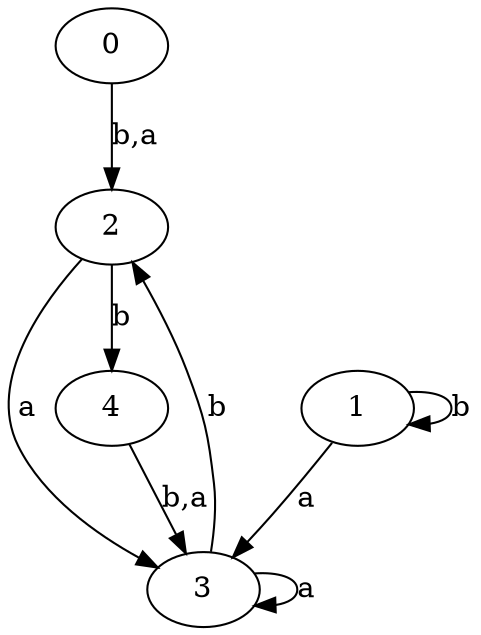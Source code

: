 digraph {
 ranksep=0.5;
 d2tdocpreamble = "\usetikzlibrary{automata}";
 d2tfigpreamble = "\tikzstyle{every state}= [ draw=blue!50,very thick,fill=blue!20]  \tikzstyle{auto}= [fill=white]";
 node [style="state"];
 edge [lblstyle="auto",topath="bend right", len=4  ]
  "0" [label="0",];
  "1" [label="1",];
  "2" [label="2",];
  "3" [label="3",style = "state, initial, accepting"];
  "4" [label="4",];
  "0" -> "2" [label="b,a"];
  "1" -> "1" [label="b",topath="loop above"];
  "1" -> "3" [label="a"];
  "2" -> "3" [label="a"];
  "2" -> "4" [label="b"];
  "3" -> "2" [label="b"];
  "3" -> "3" [label="a",topath="loop above"];
  "4" -> "3" [label="b,a"];
}